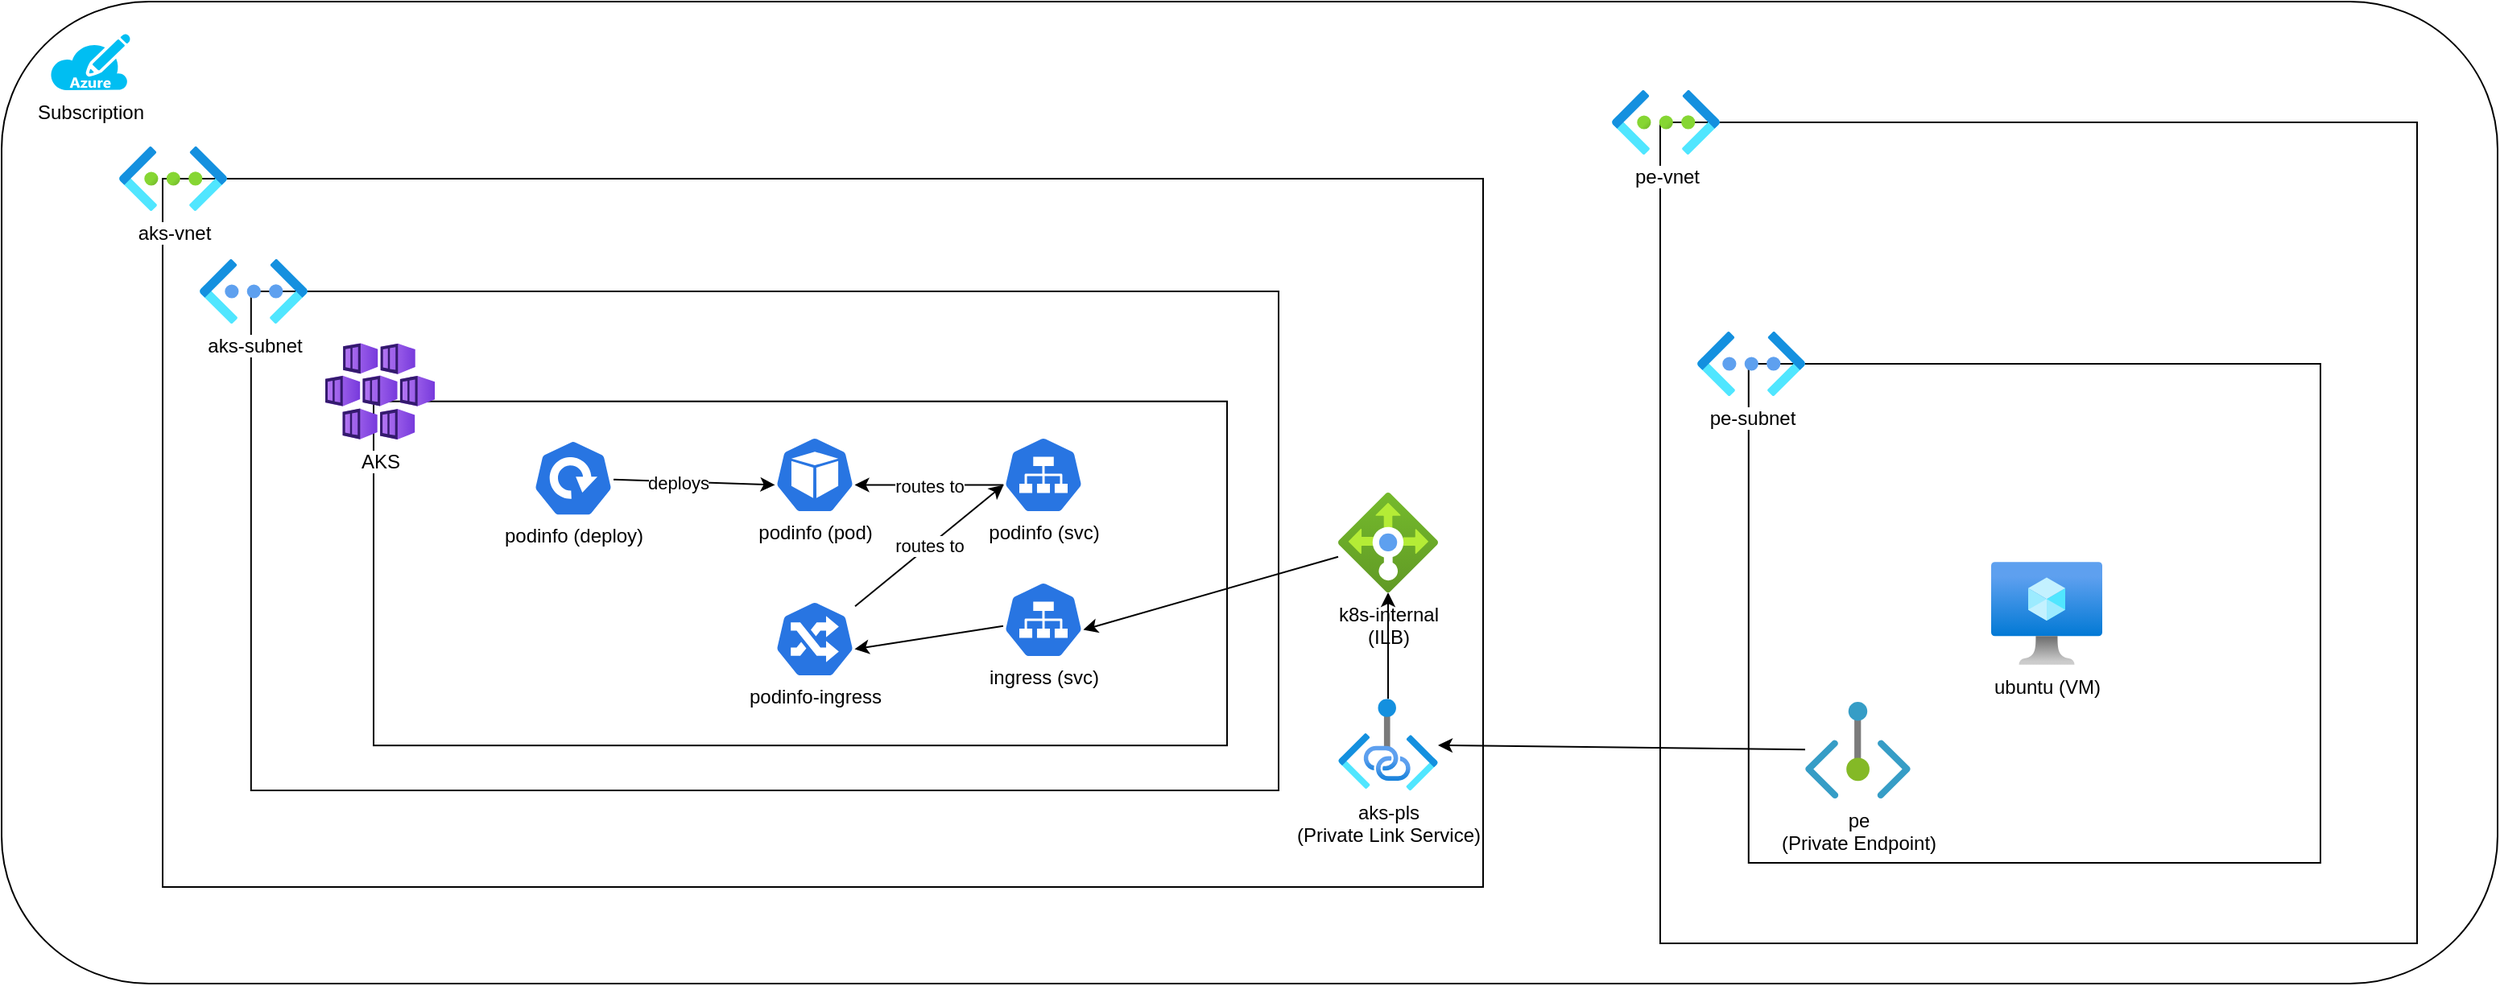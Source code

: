 <mxfile>
    <diagram id="sRKXWuvw9UC4DxCprUaX" name="Page-1">
        <mxGraphModel dx="2171" dy="620" grid="1" gridSize="10" guides="1" tooltips="1" connect="1" arrows="1" fold="1" page="1" pageScale="1" pageWidth="850" pageHeight="1100" math="0" shadow="0">
            <root>
                <mxCell id="0"/>
                <mxCell id="1" parent="0"/>
                <mxCell id="2" value="" style="rounded=1;whiteSpace=wrap;html=1;" parent="1" vertex="1">
                    <mxGeometry x="-720" y="680" width="1550" height="610" as="geometry"/>
                </mxCell>
                <mxCell id="3" value="Subscription" style="verticalLabelPosition=bottom;html=1;verticalAlign=top;align=center;strokeColor=none;fillColor=#00BEF2;shape=mxgraph.azure.azure_subscription;" parent="1" vertex="1">
                    <mxGeometry x="-690" y="700" width="50" height="35" as="geometry"/>
                </mxCell>
                <mxCell id="4" value="" style="whiteSpace=wrap;html=1;" parent="1" vertex="1">
                    <mxGeometry x="-620" y="790" width="820" height="440" as="geometry"/>
                </mxCell>
                <mxCell id="5" value="aks-vnet" style="aspect=fixed;html=1;points=[];align=center;image;fontSize=12;image=img/lib/azure2/networking/Virtual_Networks.svg;" parent="1" vertex="1">
                    <mxGeometry x="-647" y="770" width="67" height="40" as="geometry"/>
                </mxCell>
                <mxCell id="13" value="" style="group" parent="1" vertex="1" connectable="0">
                    <mxGeometry x="-597" y="880" width="670" height="290" as="geometry"/>
                </mxCell>
                <mxCell id="14" value="" style="whiteSpace=wrap;html=1;" parent="13" vertex="1">
                    <mxGeometry x="31.905" y="-20" width="638.095" height="310" as="geometry"/>
                </mxCell>
                <mxCell id="15" value="" style="group" parent="13" vertex="1" connectable="0">
                    <mxGeometry x="78" y="12.083" width="560" height="253.75" as="geometry"/>
                </mxCell>
                <mxCell id="16" value="" style="whiteSpace=wrap;html=1;" parent="15" vertex="1">
                    <mxGeometry x="30" y="36.25" width="530" height="213.75" as="geometry"/>
                </mxCell>
                <mxCell id="17" value="AKS" style="aspect=fixed;html=1;points=[];align=center;image;fontSize=12;image=img/lib/azure2/containers/Kubernetes_Services.svg;" parent="15" vertex="1">
                    <mxGeometry width="68" height="60" as="geometry"/>
                </mxCell>
                <mxCell id="19" style="edgeStyle=none;html=1;entryX=0.995;entryY=0.63;entryDx=0;entryDy=0;entryPerimeter=0;exitX=0.005;exitY=0.63;exitDx=0;exitDy=0;exitPerimeter=0;" parent="15" source="57" target="22" edge="1">
                    <mxGeometry relative="1" as="geometry">
                        <mxPoint x="439" y="173.27" as="sourcePoint"/>
                    </mxGeometry>
                </mxCell>
                <mxCell id="61" value="routes to" style="edgeLabel;html=1;align=center;verticalAlign=middle;resizable=0;points=[];" parent="19" vertex="1" connectable="0">
                    <mxGeometry x="0.001" y="1" relative="1" as="geometry">
                        <mxPoint as="offset"/>
                    </mxGeometry>
                </mxCell>
                <mxCell id="22" value="&lt;br&gt;&lt;br&gt;&lt;br&gt;&lt;br&gt;&lt;br&gt;podinfo (pod)" style="sketch=0;html=1;dashed=0;whitespace=wrap;fillColor=#2875E2;strokeColor=#ffffff;points=[[0.005,0.63,0],[0.1,0.2,0],[0.9,0.2,0],[0.5,0,0],[0.995,0.63,0],[0.72,0.99,0],[0.5,1,0],[0.28,0.99,0]];shape=mxgraph.kubernetes.icon;prIcon=pod" parent="15" vertex="1">
                    <mxGeometry x="279" y="57.917" width="50" height="48" as="geometry"/>
                </mxCell>
                <mxCell id="57" value="&lt;br&gt;&lt;br&gt;&lt;br&gt;&lt;br&gt;&lt;br&gt;podinfo (svc)" style="sketch=0;html=1;dashed=0;whitespace=wrap;fillColor=#2875E2;strokeColor=#ffffff;points=[[0.005,0.63,0],[0.1,0.2,0],[0.9,0.2,0],[0.5,0,0],[0.995,0.63,0],[0.72,0.99,0],[0.5,1,0],[0.28,0.99,0]];shape=mxgraph.kubernetes.icon;prIcon=svc" parent="15" vertex="1">
                    <mxGeometry x="421" y="57.917" width="50" height="48" as="geometry"/>
                </mxCell>
                <mxCell id="59" style="edgeStyle=none;html=1;entryX=0.005;entryY=0.63;entryDx=0;entryDy=0;entryPerimeter=0;" parent="15" source="58" target="22" edge="1">
                    <mxGeometry relative="1" as="geometry"/>
                </mxCell>
                <mxCell id="60" value="deploys" style="edgeLabel;html=1;align=center;verticalAlign=middle;resizable=0;points=[];" parent="59" vertex="1" connectable="0">
                    <mxGeometry x="-0.199" y="-1" relative="1" as="geometry">
                        <mxPoint as="offset"/>
                    </mxGeometry>
                </mxCell>
                <mxCell id="58" value="&lt;br&gt;&lt;br&gt;&lt;br&gt;&lt;br&gt;&lt;br&gt;podinfo (deploy)" style="sketch=0;html=1;dashed=0;whitespace=wrap;fillColor=#2875E2;strokeColor=#ffffff;points=[[0.005,0.63,0],[0.1,0.2,0],[0.9,0.2,0],[0.5,0,0],[0.995,0.63,0],[0.72,0.99,0],[0.5,1,0],[0.28,0.99,0]];shape=mxgraph.kubernetes.icon;prIcon=deploy" parent="15" vertex="1">
                    <mxGeometry x="129" y="59.997" width="50" height="48" as="geometry"/>
                </mxCell>
                <mxCell id="65" value="routes to" style="edgeStyle=none;html=1;entryX=0.005;entryY=0.63;entryDx=0;entryDy=0;entryPerimeter=0;" edge="1" parent="15" source="62" target="57">
                    <mxGeometry relative="1" as="geometry"/>
                </mxCell>
                <mxCell id="62" value="&lt;br&gt;&lt;br&gt;&lt;br&gt;&lt;br&gt;&lt;br&gt;podinfo-ingress" style="sketch=0;html=1;dashed=0;whitespace=wrap;fillColor=#2875E2;strokeColor=#ffffff;points=[[0.005,0.63,0],[0.1,0.2,0],[0.9,0.2,0],[0.5,0,0],[0.995,0.63,0],[0.72,0.99,0],[0.5,1,0],[0.28,0.99,0]];shape=mxgraph.kubernetes.icon;prIcon=ing" vertex="1" parent="15">
                    <mxGeometry x="279" y="159.917" width="50" height="48" as="geometry"/>
                </mxCell>
                <mxCell id="64" style="edgeStyle=none;html=1;entryX=0.995;entryY=0.63;entryDx=0;entryDy=0;entryPerimeter=0;" edge="1" parent="15" source="63" target="62">
                    <mxGeometry relative="1" as="geometry"/>
                </mxCell>
                <mxCell id="63" value="&lt;br&gt;&lt;br&gt;&lt;br&gt;&lt;br&gt;&lt;br&gt;ingress (svc)" style="sketch=0;html=1;dashed=0;whitespace=wrap;fillColor=#2875E2;strokeColor=#ffffff;points=[[0.005,0.63,0],[0.1,0.2,0],[0.9,0.2,0],[0.5,0,0],[0.995,0.63,0],[0.72,0.99,0],[0.5,1,0],[0.28,0.99,0]];shape=mxgraph.kubernetes.icon;prIcon=svc" vertex="1" parent="15">
                    <mxGeometry x="421" y="147.917" width="50" height="48" as="geometry"/>
                </mxCell>
                <mxCell id="28" value="aks-subnet" style="aspect=fixed;html=1;points=[];align=center;image;fontSize=12;image=img/lib/azure2/networking/Virtual_Networks_Classic.svg;" parent="1" vertex="1">
                    <mxGeometry x="-597" y="840" width="67" height="40" as="geometry"/>
                </mxCell>
                <mxCell id="41" style="edgeStyle=none;html=1;entryX=0.995;entryY=0.63;entryDx=0;entryDy=0;entryPerimeter=0;" parent="1" source="43" target="63" edge="1">
                    <mxGeometry relative="1" as="geometry">
                        <mxPoint x="-30.25" y="1070.24" as="targetPoint"/>
                    </mxGeometry>
                </mxCell>
                <mxCell id="43" value="k8s-internal&lt;br&gt;(ILB)" style="aspect=fixed;html=1;points=[];align=center;image;fontSize=12;image=img/lib/azure2/networking/Load_Balancers.svg;" parent="1" vertex="1">
                    <mxGeometry x="110" y="985" width="62" height="62" as="geometry"/>
                </mxCell>
                <mxCell id="46" value="" style="whiteSpace=wrap;html=1;" parent="1" vertex="1">
                    <mxGeometry x="310" y="755" width="470" height="510" as="geometry"/>
                </mxCell>
                <mxCell id="47" value="pe-vnet" style="aspect=fixed;html=1;points=[];align=center;image;fontSize=12;image=img/lib/azure2/networking/Virtual_Networks.svg;" parent="1" vertex="1">
                    <mxGeometry x="280" y="735" width="67" height="40" as="geometry"/>
                </mxCell>
                <mxCell id="48" style="edgeStyle=none;html=1;" parent="1" source="49" target="43" edge="1">
                    <mxGeometry relative="1" as="geometry"/>
                </mxCell>
                <mxCell id="49" value="aks-pls&lt;br&gt;(Private Link Service)" style="aspect=fixed;html=1;points=[];align=center;image;fontSize=12;image=img/lib/azure2/networking/Private_Link.svg;" parent="1" vertex="1">
                    <mxGeometry x="110" y="1113.17" width="62" height="56.83" as="geometry"/>
                </mxCell>
                <mxCell id="51" value="" style="whiteSpace=wrap;html=1;" parent="1" vertex="1">
                    <mxGeometry x="364.9" y="905" width="355.1" height="310" as="geometry"/>
                </mxCell>
                <mxCell id="52" value="ubuntu (VM)" style="aspect=fixed;html=1;points=[];align=center;image;fontSize=12;image=img/lib/azure2/compute/Virtual_Machine.svg;" parent="1" vertex="1">
                    <mxGeometry x="515.5" y="1028" width="69" height="64" as="geometry"/>
                </mxCell>
                <mxCell id="53" value="pe-subnet" style="aspect=fixed;html=1;points=[];align=center;image;fontSize=12;image=img/lib/azure2/networking/Virtual_Networks_Classic.svg;" parent="1" vertex="1">
                    <mxGeometry x="333" y="885" width="67" height="40" as="geometry"/>
                </mxCell>
                <mxCell id="54" value="pe&lt;br&gt;(Private Endpoint)" style="aspect=fixed;html=1;points=[];align=center;image;fontSize=12;image=img/lib/azure2/networking/Private_Endpoint.svg;" parent="1" vertex="1">
                    <mxGeometry x="400" y="1115" width="65.46" height="60" as="geometry"/>
                </mxCell>
                <mxCell id="50" style="edgeStyle=none;html=1;" parent="1" source="54" target="49" edge="1">
                    <mxGeometry relative="1" as="geometry"/>
                </mxCell>
            </root>
        </mxGraphModel>
    </diagram>
</mxfile>